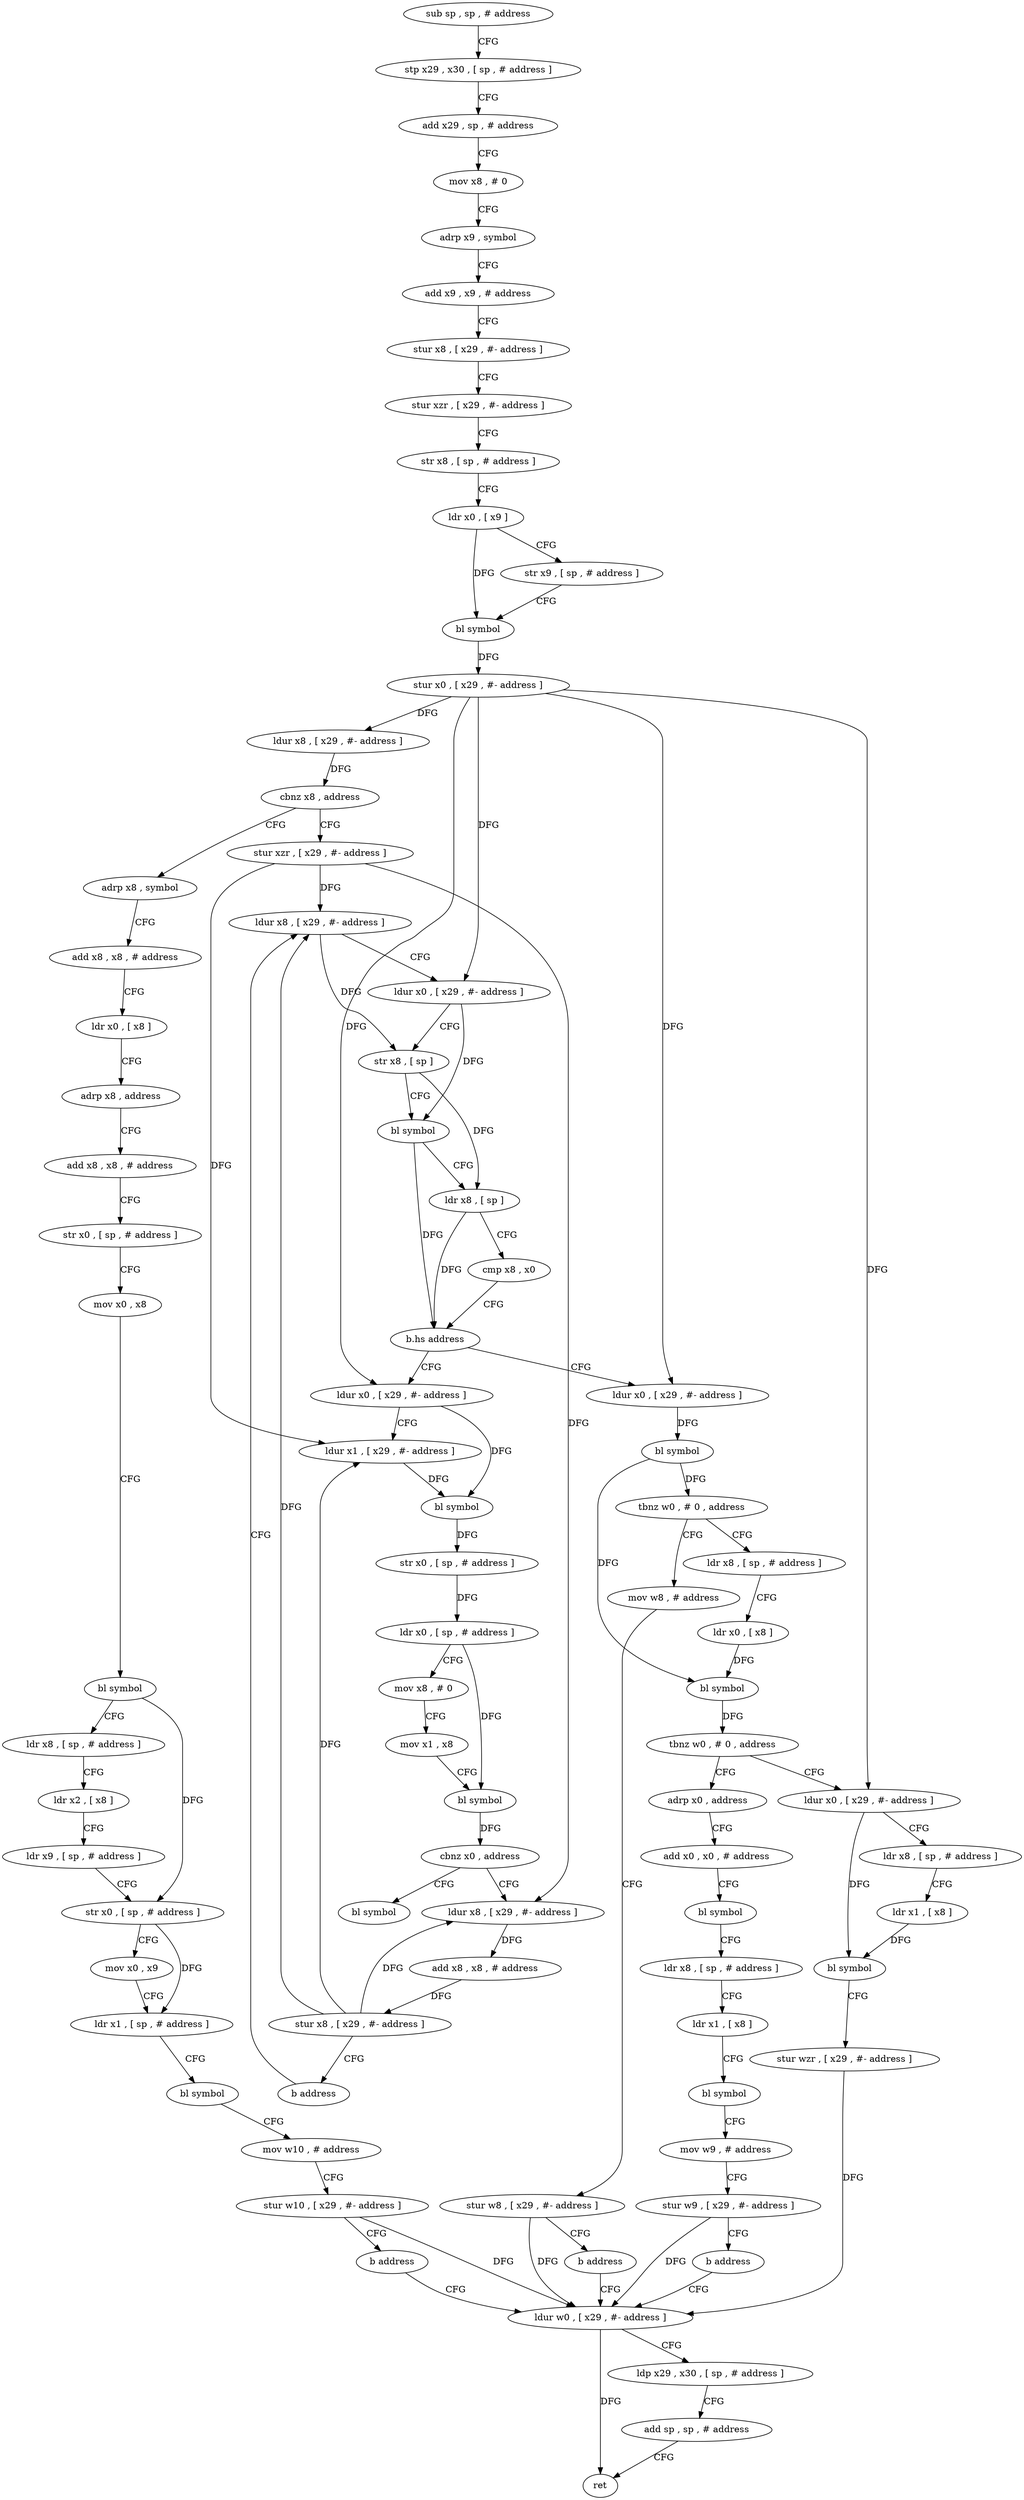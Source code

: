 digraph "func" {
"4218036" [label = "sub sp , sp , # address" ]
"4218040" [label = "stp x29 , x30 , [ sp , # address ]" ]
"4218044" [label = "add x29 , sp , # address" ]
"4218048" [label = "mov x8 , # 0" ]
"4218052" [label = "adrp x9 , symbol" ]
"4218056" [label = "add x9 , x9 , # address" ]
"4218060" [label = "stur x8 , [ x29 , #- address ]" ]
"4218064" [label = "stur xzr , [ x29 , #- address ]" ]
"4218068" [label = "str x8 , [ sp , # address ]" ]
"4218072" [label = "ldr x0 , [ x9 ]" ]
"4218076" [label = "str x9 , [ sp , # address ]" ]
"4218080" [label = "bl symbol" ]
"4218084" [label = "stur x0 , [ x29 , #- address ]" ]
"4218088" [label = "ldur x8 , [ x29 , #- address ]" ]
"4218092" [label = "cbnz x8 , address" ]
"4218168" [label = "stur xzr , [ x29 , #- address ]" ]
"4218096" [label = "adrp x8 , symbol" ]
"4218172" [label = "ldur x8 , [ x29 , #- address ]" ]
"4218100" [label = "add x8 , x8 , # address" ]
"4218104" [label = "ldr x0 , [ x8 ]" ]
"4218108" [label = "adrp x8 , address" ]
"4218112" [label = "add x8 , x8 , # address" ]
"4218116" [label = "str x0 , [ sp , # address ]" ]
"4218120" [label = "mov x0 , x8" ]
"4218124" [label = "bl symbol" ]
"4218128" [label = "ldr x8 , [ sp , # address ]" ]
"4218132" [label = "ldr x2 , [ x8 ]" ]
"4218136" [label = "ldr x9 , [ sp , # address ]" ]
"4218140" [label = "str x0 , [ sp , # address ]" ]
"4218144" [label = "mov x0 , x9" ]
"4218148" [label = "ldr x1 , [ sp , # address ]" ]
"4218152" [label = "bl symbol" ]
"4218156" [label = "mov w10 , # address" ]
"4218160" [label = "stur w10 , [ x29 , #- address ]" ]
"4218164" [label = "b address" ]
"4218352" [label = "ldur w0 , [ x29 , #- address ]" ]
"4218256" [label = "ldur x0 , [ x29 , #- address ]" ]
"4218260" [label = "bl symbol" ]
"4218264" [label = "tbnz w0 , # 0 , address" ]
"4218280" [label = "ldr x8 , [ sp , # address ]" ]
"4218268" [label = "mov w8 , # address" ]
"4218200" [label = "ldur x0 , [ x29 , #- address ]" ]
"4218204" [label = "ldur x1 , [ x29 , #- address ]" ]
"4218208" [label = "bl symbol" ]
"4218212" [label = "str x0 , [ sp , # address ]" ]
"4218216" [label = "ldr x0 , [ sp , # address ]" ]
"4218220" [label = "mov x8 , # 0" ]
"4218224" [label = "mov x1 , x8" ]
"4218228" [label = "bl symbol" ]
"4218232" [label = "cbnz x0 , address" ]
"4218240" [label = "ldur x8 , [ x29 , #- address ]" ]
"4218236" [label = "bl symbol" ]
"4218356" [label = "ldp x29 , x30 , [ sp , # address ]" ]
"4218360" [label = "add sp , sp , # address" ]
"4218364" [label = "ret" ]
"4218284" [label = "ldr x0 , [ x8 ]" ]
"4218288" [label = "bl symbol" ]
"4218292" [label = "tbnz w0 , # 0 , address" ]
"4218332" [label = "ldur x0 , [ x29 , #- address ]" ]
"4218296" [label = "adrp x0 , address" ]
"4218272" [label = "stur w8 , [ x29 , #- address ]" ]
"4218276" [label = "b address" ]
"4218244" [label = "add x8 , x8 , # address" ]
"4218248" [label = "stur x8 , [ x29 , #- address ]" ]
"4218252" [label = "b address" ]
"4218336" [label = "ldr x8 , [ sp , # address ]" ]
"4218340" [label = "ldr x1 , [ x8 ]" ]
"4218344" [label = "bl symbol" ]
"4218348" [label = "stur wzr , [ x29 , #- address ]" ]
"4218300" [label = "add x0 , x0 , # address" ]
"4218304" [label = "bl symbol" ]
"4218308" [label = "ldr x8 , [ sp , # address ]" ]
"4218312" [label = "ldr x1 , [ x8 ]" ]
"4218316" [label = "bl symbol" ]
"4218320" [label = "mov w9 , # address" ]
"4218324" [label = "stur w9 , [ x29 , #- address ]" ]
"4218328" [label = "b address" ]
"4218176" [label = "ldur x0 , [ x29 , #- address ]" ]
"4218180" [label = "str x8 , [ sp ]" ]
"4218184" [label = "bl symbol" ]
"4218188" [label = "ldr x8 , [ sp ]" ]
"4218192" [label = "cmp x8 , x0" ]
"4218196" [label = "b.hs address" ]
"4218036" -> "4218040" [ label = "CFG" ]
"4218040" -> "4218044" [ label = "CFG" ]
"4218044" -> "4218048" [ label = "CFG" ]
"4218048" -> "4218052" [ label = "CFG" ]
"4218052" -> "4218056" [ label = "CFG" ]
"4218056" -> "4218060" [ label = "CFG" ]
"4218060" -> "4218064" [ label = "CFG" ]
"4218064" -> "4218068" [ label = "CFG" ]
"4218068" -> "4218072" [ label = "CFG" ]
"4218072" -> "4218076" [ label = "CFG" ]
"4218072" -> "4218080" [ label = "DFG" ]
"4218076" -> "4218080" [ label = "CFG" ]
"4218080" -> "4218084" [ label = "DFG" ]
"4218084" -> "4218088" [ label = "DFG" ]
"4218084" -> "4218176" [ label = "DFG" ]
"4218084" -> "4218256" [ label = "DFG" ]
"4218084" -> "4218200" [ label = "DFG" ]
"4218084" -> "4218332" [ label = "DFG" ]
"4218088" -> "4218092" [ label = "DFG" ]
"4218092" -> "4218168" [ label = "CFG" ]
"4218092" -> "4218096" [ label = "CFG" ]
"4218168" -> "4218172" [ label = "DFG" ]
"4218168" -> "4218204" [ label = "DFG" ]
"4218168" -> "4218240" [ label = "DFG" ]
"4218096" -> "4218100" [ label = "CFG" ]
"4218172" -> "4218176" [ label = "CFG" ]
"4218172" -> "4218180" [ label = "DFG" ]
"4218100" -> "4218104" [ label = "CFG" ]
"4218104" -> "4218108" [ label = "CFG" ]
"4218108" -> "4218112" [ label = "CFG" ]
"4218112" -> "4218116" [ label = "CFG" ]
"4218116" -> "4218120" [ label = "CFG" ]
"4218120" -> "4218124" [ label = "CFG" ]
"4218124" -> "4218128" [ label = "CFG" ]
"4218124" -> "4218140" [ label = "DFG" ]
"4218128" -> "4218132" [ label = "CFG" ]
"4218132" -> "4218136" [ label = "CFG" ]
"4218136" -> "4218140" [ label = "CFG" ]
"4218140" -> "4218144" [ label = "CFG" ]
"4218140" -> "4218148" [ label = "DFG" ]
"4218144" -> "4218148" [ label = "CFG" ]
"4218148" -> "4218152" [ label = "CFG" ]
"4218152" -> "4218156" [ label = "CFG" ]
"4218156" -> "4218160" [ label = "CFG" ]
"4218160" -> "4218164" [ label = "CFG" ]
"4218160" -> "4218352" [ label = "DFG" ]
"4218164" -> "4218352" [ label = "CFG" ]
"4218352" -> "4218356" [ label = "CFG" ]
"4218352" -> "4218364" [ label = "DFG" ]
"4218256" -> "4218260" [ label = "DFG" ]
"4218260" -> "4218264" [ label = "DFG" ]
"4218260" -> "4218288" [ label = "DFG" ]
"4218264" -> "4218280" [ label = "CFG" ]
"4218264" -> "4218268" [ label = "CFG" ]
"4218280" -> "4218284" [ label = "CFG" ]
"4218268" -> "4218272" [ label = "CFG" ]
"4218200" -> "4218204" [ label = "CFG" ]
"4218200" -> "4218208" [ label = "DFG" ]
"4218204" -> "4218208" [ label = "DFG" ]
"4218208" -> "4218212" [ label = "DFG" ]
"4218212" -> "4218216" [ label = "DFG" ]
"4218216" -> "4218220" [ label = "CFG" ]
"4218216" -> "4218228" [ label = "DFG" ]
"4218220" -> "4218224" [ label = "CFG" ]
"4218224" -> "4218228" [ label = "CFG" ]
"4218228" -> "4218232" [ label = "DFG" ]
"4218232" -> "4218240" [ label = "CFG" ]
"4218232" -> "4218236" [ label = "CFG" ]
"4218240" -> "4218244" [ label = "DFG" ]
"4218356" -> "4218360" [ label = "CFG" ]
"4218360" -> "4218364" [ label = "CFG" ]
"4218284" -> "4218288" [ label = "DFG" ]
"4218288" -> "4218292" [ label = "DFG" ]
"4218292" -> "4218332" [ label = "CFG" ]
"4218292" -> "4218296" [ label = "CFG" ]
"4218332" -> "4218336" [ label = "CFG" ]
"4218332" -> "4218344" [ label = "DFG" ]
"4218296" -> "4218300" [ label = "CFG" ]
"4218272" -> "4218276" [ label = "CFG" ]
"4218272" -> "4218352" [ label = "DFG" ]
"4218276" -> "4218352" [ label = "CFG" ]
"4218244" -> "4218248" [ label = "DFG" ]
"4218248" -> "4218252" [ label = "CFG" ]
"4218248" -> "4218172" [ label = "DFG" ]
"4218248" -> "4218204" [ label = "DFG" ]
"4218248" -> "4218240" [ label = "DFG" ]
"4218252" -> "4218172" [ label = "CFG" ]
"4218336" -> "4218340" [ label = "CFG" ]
"4218340" -> "4218344" [ label = "DFG" ]
"4218344" -> "4218348" [ label = "CFG" ]
"4218348" -> "4218352" [ label = "DFG" ]
"4218300" -> "4218304" [ label = "CFG" ]
"4218304" -> "4218308" [ label = "CFG" ]
"4218308" -> "4218312" [ label = "CFG" ]
"4218312" -> "4218316" [ label = "CFG" ]
"4218316" -> "4218320" [ label = "CFG" ]
"4218320" -> "4218324" [ label = "CFG" ]
"4218324" -> "4218328" [ label = "CFG" ]
"4218324" -> "4218352" [ label = "DFG" ]
"4218328" -> "4218352" [ label = "CFG" ]
"4218176" -> "4218180" [ label = "CFG" ]
"4218176" -> "4218184" [ label = "DFG" ]
"4218180" -> "4218184" [ label = "CFG" ]
"4218180" -> "4218188" [ label = "DFG" ]
"4218184" -> "4218188" [ label = "CFG" ]
"4218184" -> "4218196" [ label = "DFG" ]
"4218188" -> "4218192" [ label = "CFG" ]
"4218188" -> "4218196" [ label = "DFG" ]
"4218192" -> "4218196" [ label = "CFG" ]
"4218196" -> "4218256" [ label = "CFG" ]
"4218196" -> "4218200" [ label = "CFG" ]
}
